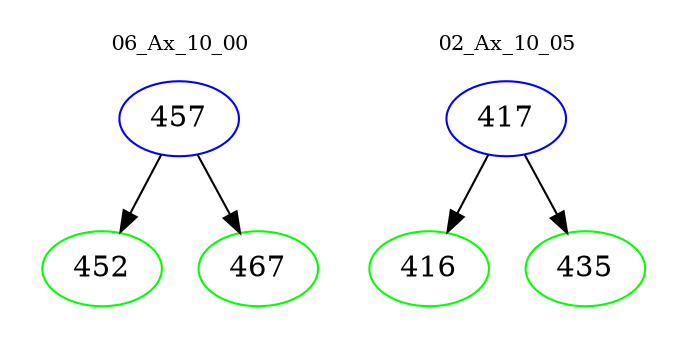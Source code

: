digraph{
subgraph cluster_0 {
color = white
label = "06_Ax_10_00";
fontsize=10;
T0_457 [label="457", color="blue"]
T0_457 -> T0_452 [color="black"]
T0_452 [label="452", color="green"]
T0_457 -> T0_467 [color="black"]
T0_467 [label="467", color="green"]
}
subgraph cluster_1 {
color = white
label = "02_Ax_10_05";
fontsize=10;
T1_417 [label="417", color="blue"]
T1_417 -> T1_416 [color="black"]
T1_416 [label="416", color="green"]
T1_417 -> T1_435 [color="black"]
T1_435 [label="435", color="green"]
}
}
